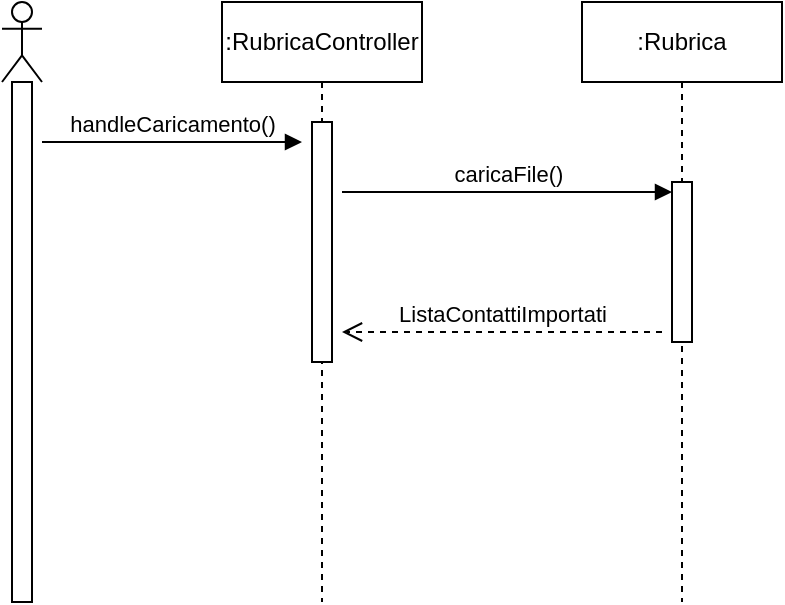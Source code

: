 <mxfile version="25.0.3">
  <diagram name="Pagina-1" id="MCXzoq6JT1e7IxRxCwEp">
    <mxGraphModel dx="1050" dy="511" grid="1" gridSize="10" guides="1" tooltips="1" connect="1" arrows="1" fold="1" page="1" pageScale="1" pageWidth="827" pageHeight="1169" math="0" shadow="0">
      <root>
        <mxCell id="0" />
        <mxCell id="1" parent="0" />
        <mxCell id="ycxEJHUdfU59gWa-u_Gt-1" value="" style="shape=umlLifeline;perimeter=lifelinePerimeter;whiteSpace=wrap;html=1;container=1;dropTarget=0;collapsible=0;recursiveResize=0;outlineConnect=0;portConstraint=eastwest;newEdgeStyle={&quot;curved&quot;:0,&quot;rounded&quot;:0};participant=umlActor;" vertex="1" parent="1">
          <mxGeometry x="130" y="80" width="20" height="300" as="geometry" />
        </mxCell>
        <mxCell id="ycxEJHUdfU59gWa-u_Gt-5" value="" style="html=1;points=[[0,0,0,0,5],[0,1,0,0,-5],[1,0,0,0,5],[1,1,0,0,-5]];perimeter=orthogonalPerimeter;outlineConnect=0;targetShapes=umlLifeline;portConstraint=eastwest;newEdgeStyle={&quot;curved&quot;:0,&quot;rounded&quot;:0};" vertex="1" parent="ycxEJHUdfU59gWa-u_Gt-1">
          <mxGeometry x="5" y="40" width="10" height="260" as="geometry" />
        </mxCell>
        <mxCell id="ycxEJHUdfU59gWa-u_Gt-2" value=":RubricaController" style="shape=umlLifeline;perimeter=lifelinePerimeter;whiteSpace=wrap;html=1;container=1;dropTarget=0;collapsible=0;recursiveResize=0;outlineConnect=0;portConstraint=eastwest;newEdgeStyle={&quot;curved&quot;:0,&quot;rounded&quot;:0};" vertex="1" parent="1">
          <mxGeometry x="240" y="80" width="100" height="300" as="geometry" />
        </mxCell>
        <mxCell id="ycxEJHUdfU59gWa-u_Gt-7" value="" style="html=1;points=[[0,0,0,0,5],[0,1,0,0,-5],[1,0,0,0,5],[1,1,0,0,-5]];perimeter=orthogonalPerimeter;outlineConnect=0;targetShapes=umlLifeline;portConstraint=eastwest;newEdgeStyle={&quot;curved&quot;:0,&quot;rounded&quot;:0};" vertex="1" parent="ycxEJHUdfU59gWa-u_Gt-2">
          <mxGeometry x="45" y="60" width="10" height="120" as="geometry" />
        </mxCell>
        <mxCell id="ycxEJHUdfU59gWa-u_Gt-3" value=":Rubrica" style="shape=umlLifeline;perimeter=lifelinePerimeter;whiteSpace=wrap;html=1;container=1;dropTarget=0;collapsible=0;recursiveResize=0;outlineConnect=0;portConstraint=eastwest;newEdgeStyle={&quot;curved&quot;:0,&quot;rounded&quot;:0};" vertex="1" parent="1">
          <mxGeometry x="420" y="80" width="100" height="300" as="geometry" />
        </mxCell>
        <mxCell id="ycxEJHUdfU59gWa-u_Gt-11" value="" style="html=1;points=[[0,0,0,0,5],[0,1,0,0,-5],[1,0,0,0,5],[1,1,0,0,-5]];perimeter=orthogonalPerimeter;outlineConnect=0;targetShapes=umlLifeline;portConstraint=eastwest;newEdgeStyle={&quot;curved&quot;:0,&quot;rounded&quot;:0};" vertex="1" parent="ycxEJHUdfU59gWa-u_Gt-3">
          <mxGeometry x="45" y="90" width="10" height="80" as="geometry" />
        </mxCell>
        <mxCell id="ycxEJHUdfU59gWa-u_Gt-6" value="handleCaricamento()" style="html=1;verticalAlign=bottom;endArrow=block;curved=0;rounded=0;" edge="1" parent="1">
          <mxGeometry width="80" relative="1" as="geometry">
            <mxPoint x="150" y="150" as="sourcePoint" />
            <mxPoint x="280" y="150" as="targetPoint" />
          </mxGeometry>
        </mxCell>
        <mxCell id="ycxEJHUdfU59gWa-u_Gt-12" value="caricaFile()" style="html=1;verticalAlign=bottom;endArrow=block;curved=0;rounded=0;entryX=0;entryY=0;entryDx=0;entryDy=5;" edge="1" target="ycxEJHUdfU59gWa-u_Gt-11" parent="1">
          <mxGeometry relative="1" as="geometry">
            <mxPoint x="300" y="175" as="sourcePoint" />
          </mxGeometry>
        </mxCell>
        <mxCell id="ycxEJHUdfU59gWa-u_Gt-13" value="ListaContattiImportati" style="html=1;verticalAlign=bottom;endArrow=open;dashed=1;endSize=8;curved=0;rounded=0;" edge="1" parent="1">
          <mxGeometry relative="1" as="geometry">
            <mxPoint x="300" y="245" as="targetPoint" />
            <mxPoint x="460" y="245" as="sourcePoint" />
          </mxGeometry>
        </mxCell>
      </root>
    </mxGraphModel>
  </diagram>
</mxfile>
